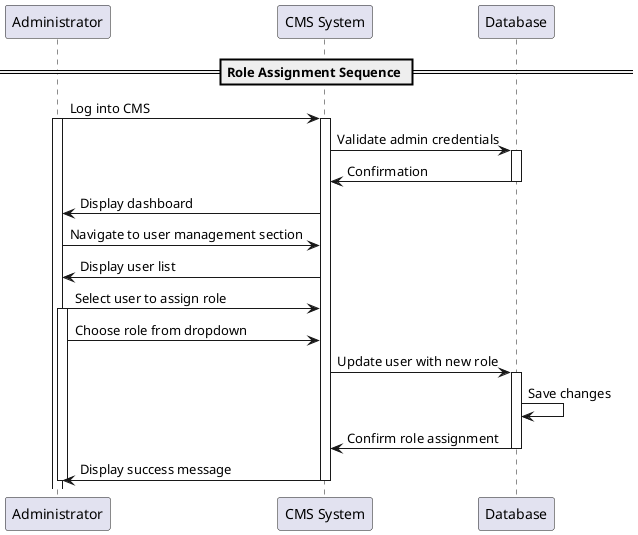 @startuml
participant Administrator as admin
participant "CMS System" as cms
participant "Database" as db

== Role Assignment Sequence ==

admin -> cms : Log into CMS
activate admin
activate cms

cms -> db : Validate admin credentials
activate db
db -> cms : Confirmation
deactivate db

cms -> admin : Display dashboard
admin -> cms : Navigate to user management section
cms -> admin : Display user list

admin -> cms : Select user to assign role
activate admin
admin -> cms : Choose role from dropdown
cms -> db : Update user with new role
activate db
db -> db : Save changes
db -> cms : Confirm role assignment
deactivate db

cms -> admin : Display success message
deactivate admin
deactivate cms

@enduml